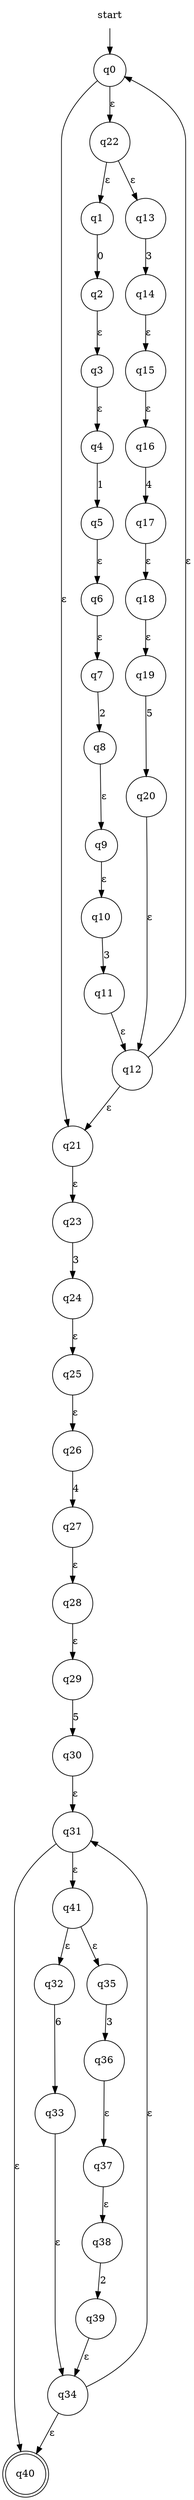 digraph automaton {
    node [shape=none]; start;
    node [shape=doublecircle]; "q40";
    node [shape=circle];
    start -> "q0";
    "q0" -> "q21" [label="&epsilon;"];
    "q0" -> "q22" [label="&epsilon;"];
    "q1" -> "q2" [label="0"];
    "q2" -> "q3" [label="&epsilon;"];
    "q3" -> "q4" [label="&epsilon;"];
    "q4" -> "q5" [label="1"];
    "q5" -> "q6" [label="&epsilon;"];
    "q6" -> "q7" [label="&epsilon;"];
    "q7" -> "q8" [label="2"];
    "q8" -> "q9" [label="&epsilon;"];
    "q9" -> "q10" [label="&epsilon;"];
    "q10" -> "q11" [label="3"];
    "q11" -> "q12" [label="&epsilon;"];
    "q12" -> "q0" [label="&epsilon;"];
    "q12" -> "q21" [label="&epsilon;"];
    "q13" -> "q14" [label="3"];
    "q14" -> "q15" [label="&epsilon;"];
    "q15" -> "q16" [label="&epsilon;"];
    "q16" -> "q17" [label="4"];
    "q17" -> "q18" [label="&epsilon;"];
    "q18" -> "q19" [label="&epsilon;"];
    "q19" -> "q20" [label="5"];
    "q20" -> "q12" [label="&epsilon;"];
    "q21" -> "q23" [label="&epsilon;"];
    "q22" -> "q1" [label="&epsilon;"];
    "q22" -> "q13" [label="&epsilon;"];
    "q23" -> "q24" [label="3"];
    "q24" -> "q25" [label="&epsilon;"];
    "q25" -> "q26" [label="&epsilon;"];
    "q26" -> "q27" [label="4"];
    "q27" -> "q28" [label="&epsilon;"];
    "q28" -> "q29" [label="&epsilon;"];
    "q29" -> "q30" [label="5"];
    "q30" -> "q31" [label="&epsilon;"];
    "q31" -> "q40" [label="&epsilon;"];
    "q31" -> "q41" [label="&epsilon;"];
    "q32" -> "q33" [label="6"];
    "q33" -> "q34" [label="&epsilon;"];
    "q34" -> "q31" [label="&epsilon;"];
    "q34" -> "q40" [label="&epsilon;"];
    "q35" -> "q36" [label="3"];
    "q36" -> "q37" [label="&epsilon;"];
    "q37" -> "q38" [label="&epsilon;"];
    "q38" -> "q39" [label="2"];
    "q39" -> "q34" [label="&epsilon;"];
    "q41" -> "q32" [label="&epsilon;"];
    "q41" -> "q35" [label="&epsilon;"];
}
